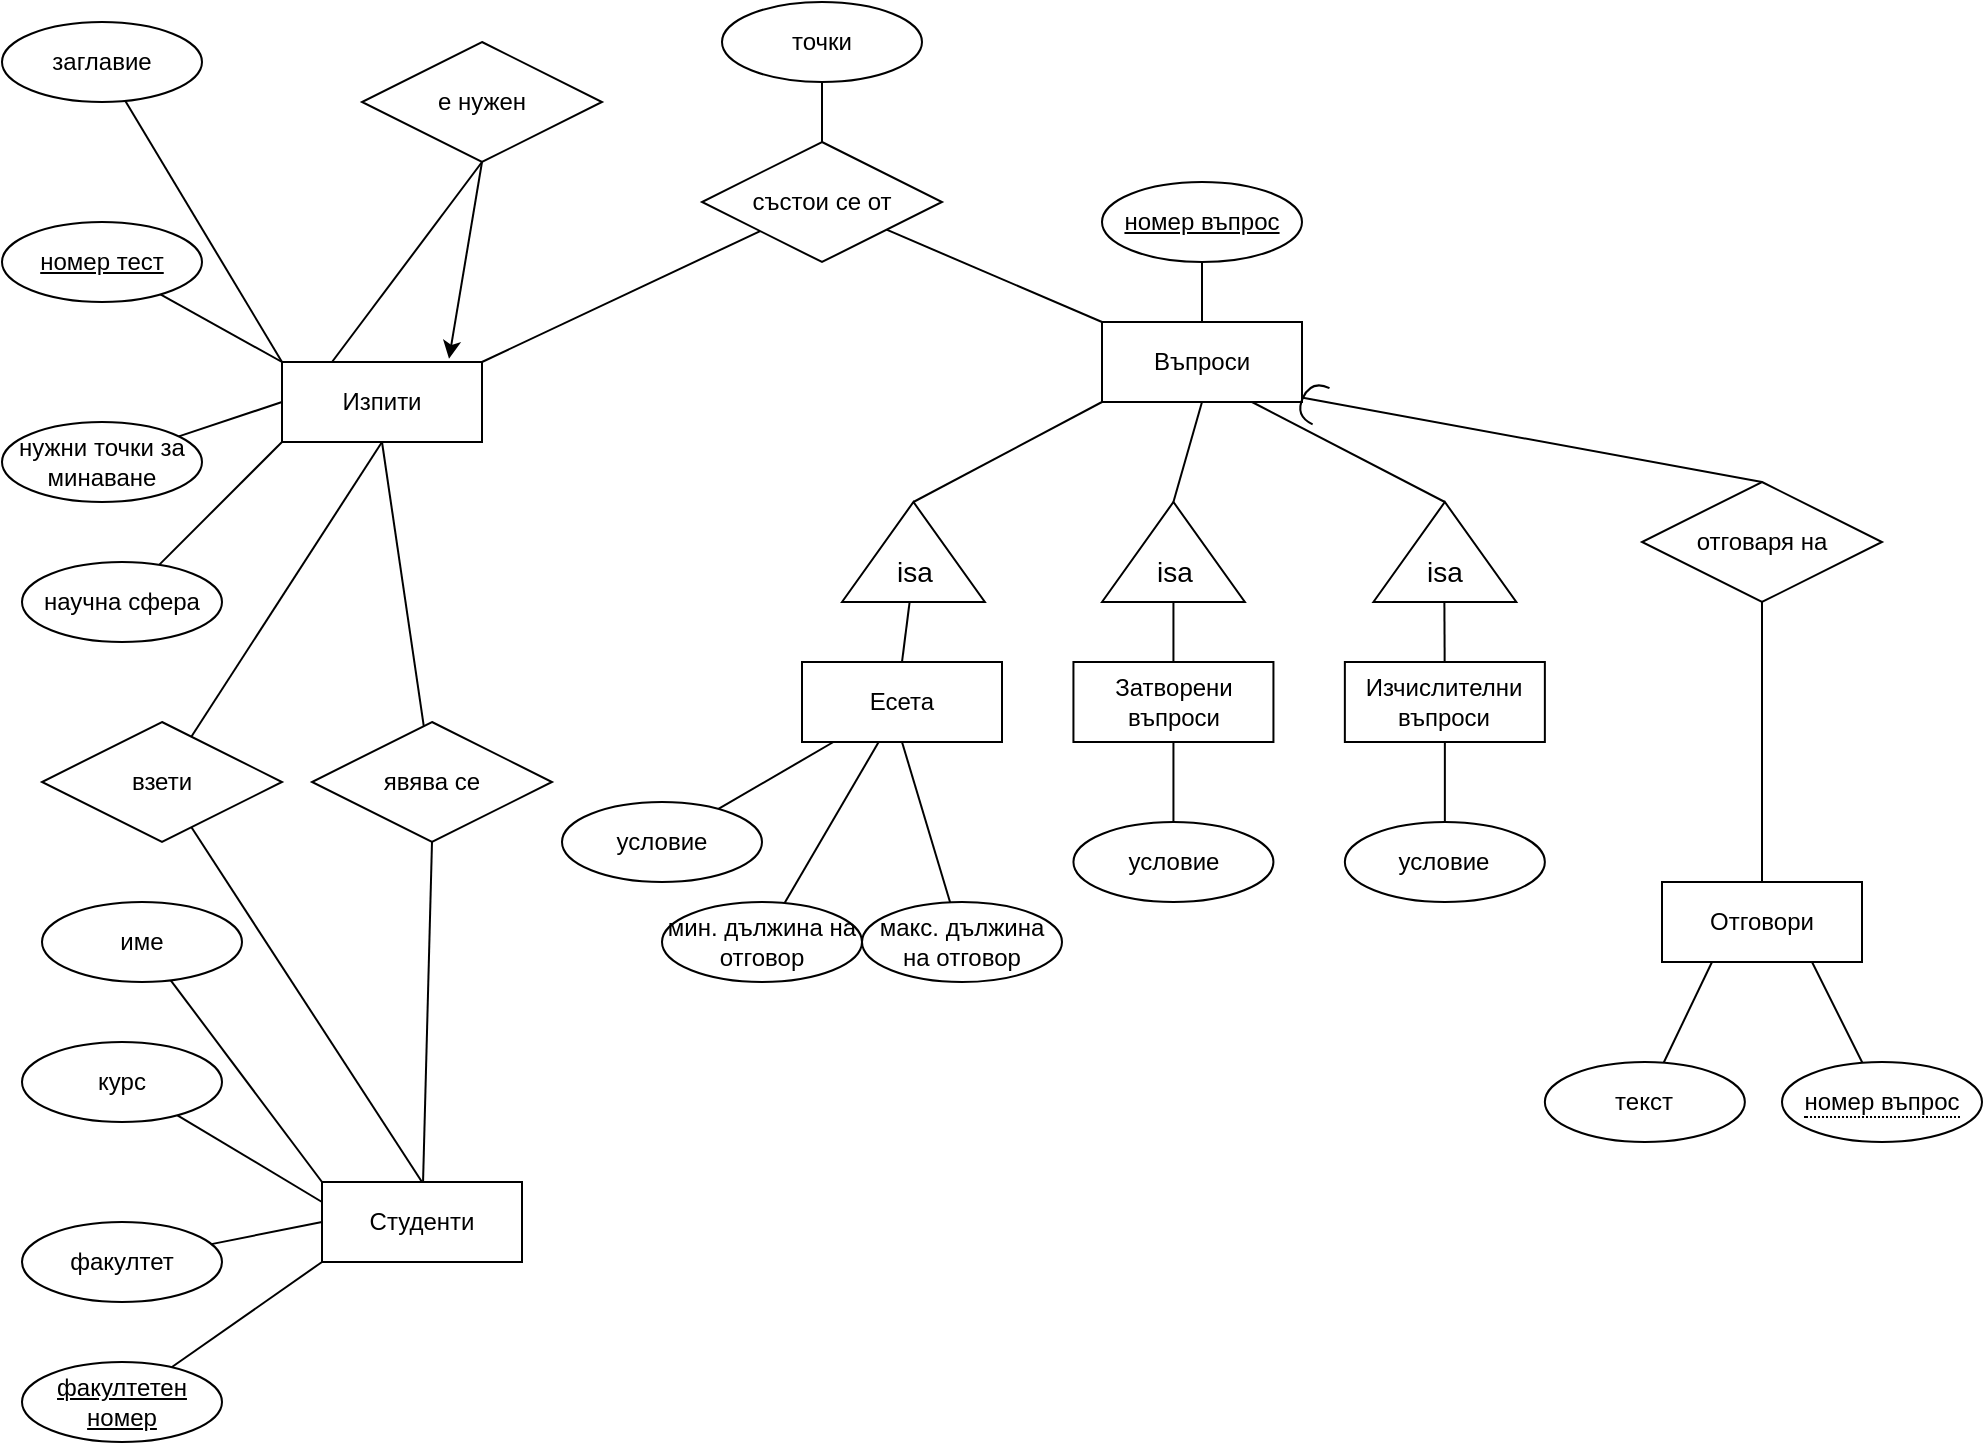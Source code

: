 <mxfile>
    <diagram id="wLHZ8HHXR0ew0ySeew0h" name="Page-1">
        <mxGraphModel dx="1633" dy="1708" grid="1" gridSize="10" guides="1" tooltips="1" connect="1" arrows="1" fold="1" page="1" pageScale="1" pageWidth="850" pageHeight="1100" math="0" shadow="0">
            <root>
                <mxCell id="0"/>
                <mxCell id="1" parent="0"/>
                <mxCell id="2" value="Изпити" style="whiteSpace=wrap;html=1;align=center;" vertex="1" parent="1">
                    <mxGeometry x="50" y="160" width="100" height="40" as="geometry"/>
                </mxCell>
                <mxCell id="35" style="edgeStyle=none;html=1;entryX=0.5;entryY=1;entryDx=0;entryDy=0;endArrow=none;endFill=0;" edge="1" parent="1" source="3" target="34">
                    <mxGeometry relative="1" as="geometry"/>
                </mxCell>
                <mxCell id="3" value="Въпроси" style="whiteSpace=wrap;html=1;align=center;" vertex="1" parent="1">
                    <mxGeometry x="460" y="140" width="100" height="40" as="geometry"/>
                </mxCell>
                <mxCell id="4" value="Отговори" style="whiteSpace=wrap;html=1;align=center;" vertex="1" parent="1">
                    <mxGeometry x="740" y="420" width="100" height="40" as="geometry"/>
                </mxCell>
                <mxCell id="57" style="edgeStyle=none;html=1;entryX=0.5;entryY=1;entryDx=0;entryDy=0;endArrow=none;endFill=0;" edge="1" parent="1" source="5" target="56">
                    <mxGeometry relative="1" as="geometry"/>
                </mxCell>
                <mxCell id="5" value="Студенти" style="whiteSpace=wrap;html=1;align=center;" vertex="1" parent="1">
                    <mxGeometry x="70" y="570" width="100" height="40" as="geometry"/>
                </mxCell>
                <mxCell id="6" value="Есета" style="whiteSpace=wrap;html=1;align=center;" vertex="1" parent="1">
                    <mxGeometry x="310" y="310" width="100" height="40" as="geometry"/>
                </mxCell>
                <mxCell id="18" style="edgeStyle=none;html=1;endArrow=none;endFill=0;" edge="1" parent="1" source="7" target="14">
                    <mxGeometry relative="1" as="geometry"/>
                </mxCell>
                <mxCell id="7" value="Затворени въпроси" style="whiteSpace=wrap;html=1;align=center;" vertex="1" parent="1">
                    <mxGeometry x="445.72" y="310" width="100" height="40" as="geometry"/>
                </mxCell>
                <mxCell id="21" style="edgeStyle=none;html=1;entryX=0.494;entryY=1;entryDx=0;entryDy=0;entryPerimeter=0;endArrow=none;endFill=0;" edge="1" parent="1" source="8" target="17">
                    <mxGeometry relative="1" as="geometry"/>
                </mxCell>
                <mxCell id="8" value="Изчислителни въпроси" style="whiteSpace=wrap;html=1;align=center;" vertex="1" parent="1">
                    <mxGeometry x="581.43" y="310" width="100" height="40" as="geometry"/>
                </mxCell>
                <mxCell id="9" value="" style="group" vertex="1" connectable="0" parent="1">
                    <mxGeometry x="330" y="230" width="71.43" height="50" as="geometry"/>
                </mxCell>
                <mxCell id="10" value="" style="verticalLabelPosition=bottom;verticalAlign=top;html=1;shape=mxgraph.basic.acute_triangle;dx=0.5;rounded=0;shadow=0;glass=0;labelBackgroundColor=none;labelBorderColor=none;sketch=0;strokeColor=default;fontFamily=Helvetica;fontSize=14;fillColor=none;" vertex="1" parent="9">
                    <mxGeometry width="71.43" height="50" as="geometry"/>
                </mxCell>
                <mxCell id="11" value="isa" style="text;html=1;align=center;verticalAlign=middle;resizable=0;points=[];autosize=1;strokeColor=none;fillColor=none;fontSize=14;fontFamily=Helvetica;" vertex="1" parent="9">
                    <mxGeometry x="15.72" y="20" width="40" height="30" as="geometry"/>
                </mxCell>
                <mxCell id="12" value="" style="group" vertex="1" connectable="0" parent="1">
                    <mxGeometry x="460" y="230" width="71.43" height="50" as="geometry"/>
                </mxCell>
                <mxCell id="13" value="" style="verticalLabelPosition=bottom;verticalAlign=top;html=1;shape=mxgraph.basic.acute_triangle;dx=0.5;rounded=0;shadow=0;glass=0;labelBackgroundColor=none;labelBorderColor=none;sketch=0;strokeColor=default;fontFamily=Helvetica;fontSize=14;fillColor=none;" vertex="1" parent="12">
                    <mxGeometry width="71.43" height="50" as="geometry"/>
                </mxCell>
                <mxCell id="14" value="isa" style="text;html=1;align=center;verticalAlign=middle;resizable=0;points=[];autosize=1;strokeColor=none;fillColor=none;fontSize=14;fontFamily=Helvetica;" vertex="1" parent="12">
                    <mxGeometry x="15.72" y="20" width="40" height="30" as="geometry"/>
                </mxCell>
                <mxCell id="15" value="" style="group" vertex="1" connectable="0" parent="1">
                    <mxGeometry x="595.71" y="230" width="71.43" height="50" as="geometry"/>
                </mxCell>
                <mxCell id="16" value="" style="verticalLabelPosition=bottom;verticalAlign=top;html=1;shape=mxgraph.basic.acute_triangle;dx=0.5;rounded=0;shadow=0;glass=0;labelBackgroundColor=none;labelBorderColor=none;sketch=0;strokeColor=default;fontFamily=Helvetica;fontSize=14;fillColor=none;" vertex="1" parent="15">
                    <mxGeometry width="71.43" height="50" as="geometry"/>
                </mxCell>
                <mxCell id="17" value="isa" style="text;html=1;align=center;verticalAlign=middle;resizable=0;points=[];autosize=1;strokeColor=none;fillColor=none;fontSize=14;fontFamily=Helvetica;" vertex="1" parent="15">
                    <mxGeometry x="15.72" y="20" width="40" height="30" as="geometry"/>
                </mxCell>
                <mxCell id="20" style="edgeStyle=none;html=1;entryX=0.5;entryY=0;entryDx=0;entryDy=0;endArrow=none;endFill=0;" edge="1" parent="1" source="11" target="6">
                    <mxGeometry relative="1" as="geometry"/>
                </mxCell>
                <mxCell id="22" style="edgeStyle=none;html=1;exitX=0;exitY=0;exitDx=35.715;exitDy=0;exitPerimeter=0;entryX=0;entryY=1;entryDx=0;entryDy=0;endArrow=none;endFill=0;" edge="1" parent="1" source="10" target="3">
                    <mxGeometry relative="1" as="geometry"/>
                </mxCell>
                <mxCell id="23" style="edgeStyle=none;html=1;exitX=0;exitY=0;exitDx=35.715;exitDy=0;exitPerimeter=0;entryX=0.5;entryY=1;entryDx=0;entryDy=0;endArrow=none;endFill=0;" edge="1" parent="1" source="13" target="3">
                    <mxGeometry relative="1" as="geometry"/>
                </mxCell>
                <mxCell id="24" style="edgeStyle=none;html=1;exitX=0;exitY=0;exitDx=35.715;exitDy=0;exitPerimeter=0;entryX=0.75;entryY=1;entryDx=0;entryDy=0;endArrow=none;endFill=0;" edge="1" parent="1" source="16" target="3">
                    <mxGeometry relative="1" as="geometry"/>
                </mxCell>
                <mxCell id="31" style="edgeStyle=none;html=1;entryX=0;entryY=0;entryDx=0;entryDy=0;endArrow=none;endFill=0;" edge="1" parent="1" source="26" target="2">
                    <mxGeometry relative="1" as="geometry"/>
                </mxCell>
                <mxCell id="26" value="заглавие" style="ellipse;whiteSpace=wrap;html=1;align=center;" vertex="1" parent="1">
                    <mxGeometry x="-90" y="-10" width="100" height="40" as="geometry"/>
                </mxCell>
                <mxCell id="30" style="edgeStyle=none;html=1;entryX=0;entryY=0;entryDx=0;entryDy=0;endArrow=none;endFill=0;" edge="1" parent="1" source="27" target="2">
                    <mxGeometry relative="1" as="geometry"/>
                </mxCell>
                <mxCell id="27" value="номер тест" style="ellipse;whiteSpace=wrap;html=1;align=center;fontStyle=4;" vertex="1" parent="1">
                    <mxGeometry x="-90" y="90" width="100" height="40" as="geometry"/>
                </mxCell>
                <mxCell id="32" style="edgeStyle=none;html=1;entryX=0;entryY=0.5;entryDx=0;entryDy=0;endArrow=none;endFill=0;" edge="1" parent="1" source="28" target="2">
                    <mxGeometry relative="1" as="geometry"/>
                </mxCell>
                <mxCell id="28" value="нужни точки за минаване" style="ellipse;whiteSpace=wrap;html=1;align=center;" vertex="1" parent="1">
                    <mxGeometry x="-90" y="190" width="100" height="40" as="geometry"/>
                </mxCell>
                <mxCell id="33" style="edgeStyle=none;html=1;entryX=0;entryY=1;entryDx=0;entryDy=0;endArrow=none;endFill=0;" edge="1" parent="1" source="29" target="2">
                    <mxGeometry relative="1" as="geometry"/>
                </mxCell>
                <mxCell id="29" value="научна сфера" style="ellipse;whiteSpace=wrap;html=1;align=center;" vertex="1" parent="1">
                    <mxGeometry x="-80" y="260" width="100" height="40" as="geometry"/>
                </mxCell>
                <mxCell id="34" value="номер въпрос" style="ellipse;whiteSpace=wrap;html=1;align=center;fontStyle=4;" vertex="1" parent="1">
                    <mxGeometry x="460" y="70" width="100" height="40" as="geometry"/>
                </mxCell>
                <mxCell id="38" style="edgeStyle=none;html=1;entryX=0.5;entryY=0;entryDx=0;entryDy=0;endArrow=none;endFill=0;" edge="1" parent="1" source="36" target="4">
                    <mxGeometry relative="1" as="geometry"/>
                </mxCell>
                <mxCell id="36" value="отговаря на" style="shape=rhombus;perimeter=rhombusPerimeter;whiteSpace=wrap;html=1;align=center;" vertex="1" parent="1">
                    <mxGeometry x="730" y="220" width="120" height="60" as="geometry"/>
                </mxCell>
                <mxCell id="39" value="" style="shape=requiredInterface;html=1;verticalLabelPosition=bottom;sketch=0;rotation=-155;" vertex="1" parent="1">
                    <mxGeometry x="560" y="170" width="10" height="20" as="geometry"/>
                </mxCell>
                <mxCell id="40" value="" style="endArrow=none;html=1;rounded=0;entryX=1;entryY=0.5;entryDx=0;entryDy=0;entryPerimeter=0;exitX=0.5;exitY=0;exitDx=0;exitDy=0;" edge="1" target="39" parent="1" source="36">
                    <mxGeometry relative="1" as="geometry">
                        <mxPoint x="680" y="150" as="sourcePoint"/>
                        <mxPoint x="750" y="150" as="targetPoint"/>
                    </mxGeometry>
                </mxCell>
                <mxCell id="46" style="edgeStyle=none;html=1;entryX=0.25;entryY=1;entryDx=0;entryDy=0;endArrow=none;endFill=0;" edge="1" parent="1" source="44" target="4">
                    <mxGeometry relative="1" as="geometry"/>
                </mxCell>
                <mxCell id="44" value="текст" style="ellipse;whiteSpace=wrap;html=1;align=center;" vertex="1" parent="1">
                    <mxGeometry x="681.43" y="510" width="100" height="40" as="geometry"/>
                </mxCell>
                <mxCell id="47" style="edgeStyle=none;html=1;entryX=0.75;entryY=1;entryDx=0;entryDy=0;endArrow=none;endFill=0;" edge="1" parent="1" source="45" target="4">
                    <mxGeometry relative="1" as="geometry"/>
                </mxCell>
                <mxCell id="45" value="&lt;span style=&quot;border-bottom: 1px dotted&quot;&gt;номер въпрос&lt;/span&gt;" style="ellipse;whiteSpace=wrap;html=1;align=center;" vertex="1" parent="1">
                    <mxGeometry x="800" y="510" width="100" height="40" as="geometry"/>
                </mxCell>
                <mxCell id="52" style="edgeStyle=none;html=1;entryX=0;entryY=0;entryDx=0;entryDy=0;endArrow=none;endFill=0;" edge="1" parent="1" source="48" target="5">
                    <mxGeometry relative="1" as="geometry"/>
                </mxCell>
                <mxCell id="48" value="име" style="ellipse;whiteSpace=wrap;html=1;align=center;" vertex="1" parent="1">
                    <mxGeometry x="-70" y="430" width="100" height="40" as="geometry"/>
                </mxCell>
                <mxCell id="53" style="edgeStyle=none;html=1;entryX=0;entryY=0.25;entryDx=0;entryDy=0;endArrow=none;endFill=0;" edge="1" parent="1" source="49" target="5">
                    <mxGeometry relative="1" as="geometry"/>
                </mxCell>
                <mxCell id="49" value="курс" style="ellipse;whiteSpace=wrap;html=1;align=center;" vertex="1" parent="1">
                    <mxGeometry x="-80" y="500" width="100" height="40" as="geometry"/>
                </mxCell>
                <mxCell id="54" style="edgeStyle=none;html=1;entryX=0;entryY=0.5;entryDx=0;entryDy=0;endArrow=none;endFill=0;" edge="1" parent="1" source="50" target="5">
                    <mxGeometry relative="1" as="geometry"/>
                </mxCell>
                <mxCell id="50" value="факултет" style="ellipse;whiteSpace=wrap;html=1;align=center;" vertex="1" parent="1">
                    <mxGeometry x="-80" y="590" width="100" height="40" as="geometry"/>
                </mxCell>
                <mxCell id="55" style="edgeStyle=none;html=1;entryX=0;entryY=1;entryDx=0;entryDy=0;endArrow=none;endFill=0;" edge="1" parent="1" source="51" target="5">
                    <mxGeometry relative="1" as="geometry"/>
                </mxCell>
                <mxCell id="51" value="факултетен номер" style="ellipse;whiteSpace=wrap;html=1;align=center;fontStyle=4;" vertex="1" parent="1">
                    <mxGeometry x="-80" y="660" width="100" height="40" as="geometry"/>
                </mxCell>
                <mxCell id="58" style="edgeStyle=none;html=1;entryX=0.5;entryY=1;entryDx=0;entryDy=0;endArrow=none;endFill=0;" edge="1" parent="1" source="56" target="2">
                    <mxGeometry relative="1" as="geometry"/>
                </mxCell>
                <mxCell id="56" value="явява се" style="shape=rhombus;perimeter=rhombusPerimeter;whiteSpace=wrap;html=1;align=center;" vertex="1" parent="1">
                    <mxGeometry x="65" y="340" width="120" height="60" as="geometry"/>
                </mxCell>
                <mxCell id="60" style="edgeStyle=none;html=1;entryX=1;entryY=0;entryDx=0;entryDy=0;endArrow=none;endFill=0;" edge="1" parent="1" source="59" target="2">
                    <mxGeometry relative="1" as="geometry"/>
                </mxCell>
                <mxCell id="61" style="edgeStyle=none;html=1;entryX=0;entryY=0;entryDx=0;entryDy=0;endArrow=none;endFill=0;" edge="1" parent="1" source="59" target="3">
                    <mxGeometry relative="1" as="geometry"/>
                </mxCell>
                <mxCell id="59" value="състои се от" style="shape=rhombus;perimeter=rhombusPerimeter;whiteSpace=wrap;html=1;align=center;" vertex="1" parent="1">
                    <mxGeometry x="260" y="50" width="120" height="60" as="geometry"/>
                </mxCell>
                <mxCell id="63" style="edgeStyle=none;html=1;entryX=0.5;entryY=0;entryDx=0;entryDy=0;endArrow=none;endFill=0;" edge="1" parent="1" source="62" target="59">
                    <mxGeometry relative="1" as="geometry"/>
                </mxCell>
                <mxCell id="62" value="точки" style="ellipse;whiteSpace=wrap;html=1;align=center;" vertex="1" parent="1">
                    <mxGeometry x="270" y="-20" width="100" height="40" as="geometry"/>
                </mxCell>
                <mxCell id="65" style="edgeStyle=none;html=1;endArrow=none;endFill=0;" edge="1" parent="1" source="64" target="7">
                    <mxGeometry relative="1" as="geometry"/>
                </mxCell>
                <mxCell id="64" value="условие" style="ellipse;whiteSpace=wrap;html=1;align=center;" vertex="1" parent="1">
                    <mxGeometry x="445.72" y="390" width="100" height="40" as="geometry"/>
                </mxCell>
                <mxCell id="67" style="edgeStyle=none;html=1;endArrow=none;endFill=0;" edge="1" parent="1" source="66" target="8">
                    <mxGeometry relative="1" as="geometry"/>
                </mxCell>
                <mxCell id="66" value="условие" style="ellipse;whiteSpace=wrap;html=1;align=center;" vertex="1" parent="1">
                    <mxGeometry x="581.43" y="390" width="100" height="40" as="geometry"/>
                </mxCell>
                <mxCell id="69" style="edgeStyle=none;html=1;endArrow=none;endFill=0;" edge="1" parent="1" source="68" target="6">
                    <mxGeometry relative="1" as="geometry"/>
                </mxCell>
                <mxCell id="68" value="условие" style="ellipse;whiteSpace=wrap;html=1;align=center;" vertex="1" parent="1">
                    <mxGeometry x="190" y="380" width="100" height="40" as="geometry"/>
                </mxCell>
                <mxCell id="72" style="edgeStyle=none;html=1;endArrow=none;endFill=0;" edge="1" parent="1" source="70" target="6">
                    <mxGeometry relative="1" as="geometry"/>
                </mxCell>
                <mxCell id="70" value="мин. дължина на отговор" style="ellipse;whiteSpace=wrap;html=1;align=center;" vertex="1" parent="1">
                    <mxGeometry x="240" y="430" width="100" height="40" as="geometry"/>
                </mxCell>
                <mxCell id="74" style="edgeStyle=none;html=1;entryX=0.5;entryY=1;entryDx=0;entryDy=0;endArrow=none;endFill=0;" edge="1" parent="1" source="73" target="6">
                    <mxGeometry relative="1" as="geometry"/>
                </mxCell>
                <mxCell id="73" value="макс. дължина на отговор" style="ellipse;whiteSpace=wrap;html=1;align=center;" vertex="1" parent="1">
                    <mxGeometry x="340" y="430" width="100" height="40" as="geometry"/>
                </mxCell>
                <mxCell id="76" style="edgeStyle=none;html=1;entryX=0.25;entryY=0;entryDx=0;entryDy=0;endArrow=none;endFill=0;exitX=0.5;exitY=1;exitDx=0;exitDy=0;" edge="1" parent="1" source="75" target="2">
                    <mxGeometry relative="1" as="geometry"/>
                </mxCell>
                <mxCell id="77" style="edgeStyle=none;html=1;entryX=0.835;entryY=-0.041;entryDx=0;entryDy=0;entryPerimeter=0;endArrow=classic;endFill=1;exitX=0.5;exitY=1;exitDx=0;exitDy=0;" edge="1" parent="1" source="75" target="2">
                    <mxGeometry relative="1" as="geometry"/>
                </mxCell>
                <mxCell id="75" value="е нужен" style="shape=rhombus;perimeter=rhombusPerimeter;whiteSpace=wrap;html=1;align=center;" vertex="1" parent="1">
                    <mxGeometry x="90" width="120" height="60" as="geometry"/>
                </mxCell>
                <mxCell id="79" style="edgeStyle=none;html=1;entryX=0.5;entryY=0;entryDx=0;entryDy=0;endArrow=none;endFill=0;" edge="1" parent="1" source="78" target="5">
                    <mxGeometry relative="1" as="geometry"/>
                </mxCell>
                <mxCell id="80" style="edgeStyle=none;html=1;entryX=0.5;entryY=1;entryDx=0;entryDy=0;endArrow=none;endFill=0;" edge="1" parent="1" source="78" target="2">
                    <mxGeometry relative="1" as="geometry"/>
                </mxCell>
                <mxCell id="78" value="взети" style="shape=rhombus;perimeter=rhombusPerimeter;whiteSpace=wrap;html=1;align=center;" vertex="1" parent="1">
                    <mxGeometry x="-70" y="340" width="120" height="60" as="geometry"/>
                </mxCell>
            </root>
        </mxGraphModel>
    </diagram>
</mxfile>